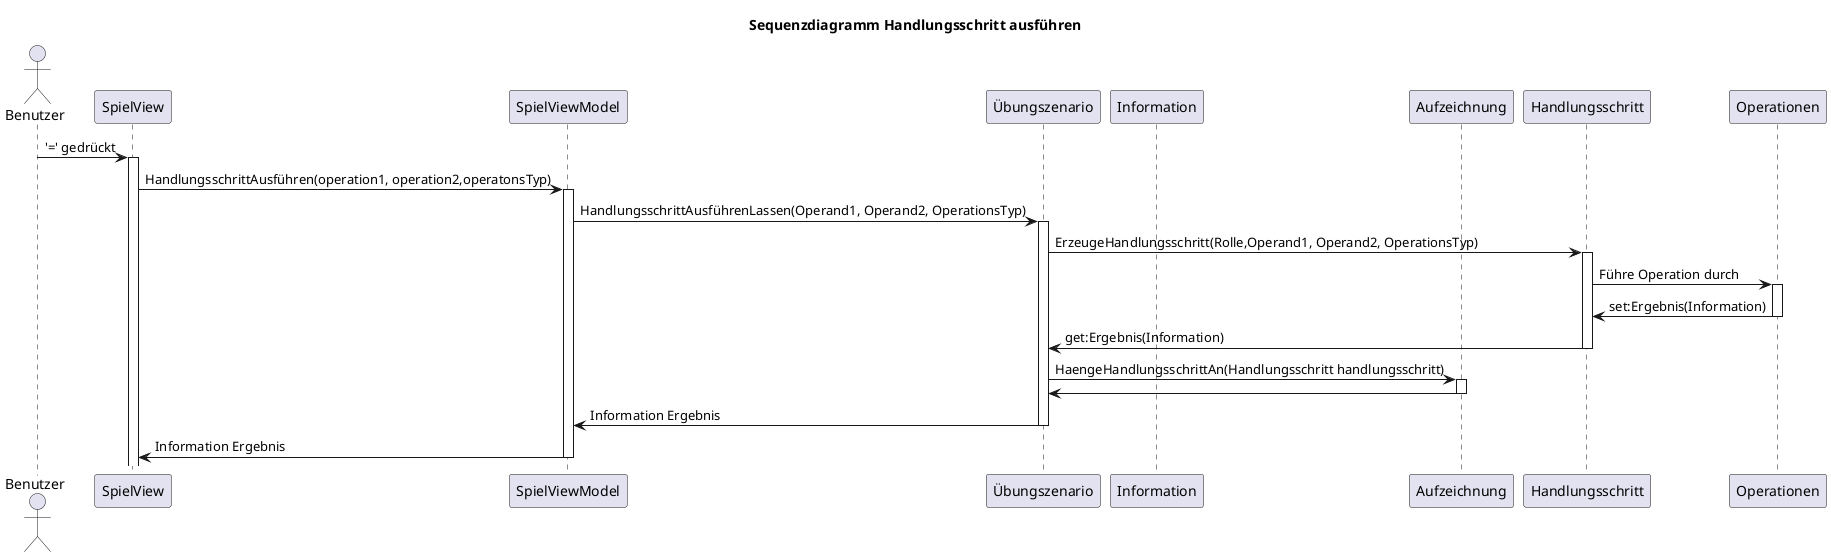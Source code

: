 
@startuml Handlungsschritt
title Sequenzdiagramm Handlungsschritt ausführen

actor Benutzer
participant "SpielView" as G
participant "SpielViewModel" as A
Participant "Übungszenario" as B
Participant "Information" as H
participant "Aufzeichnung" as C

participant "Handlungsschritt" as D
participant "Operationen" as F


Benutzer -> G: '=' gedrückt
activate G

G->A:HandlungsschrittAusführen(operation1, operation2,operatonsTyp)
activate A

A-> B: HandlungsschrittAusführenLassen(Operand1, Operand2, OperationsTyp)
activate B

B -> D: ErzeugeHandlungsschritt(Rolle,Operand1, Operand2, OperationsTyp)
activate D


D -> F: Führe Operation durch
activate F

F->D: set:Ergebnis(Information)
deactivate F

D -> B: get:Ergebnis(Information)
deactivate D

B -> C: HaengeHandlungsschrittAn(Handlungsschritt handlungsschritt)
activate C

C->B:
deactivate C

B->A: Information Ergebnis
deactivate B

A -> G: Information Ergebnis
deactivate A

@enduml
